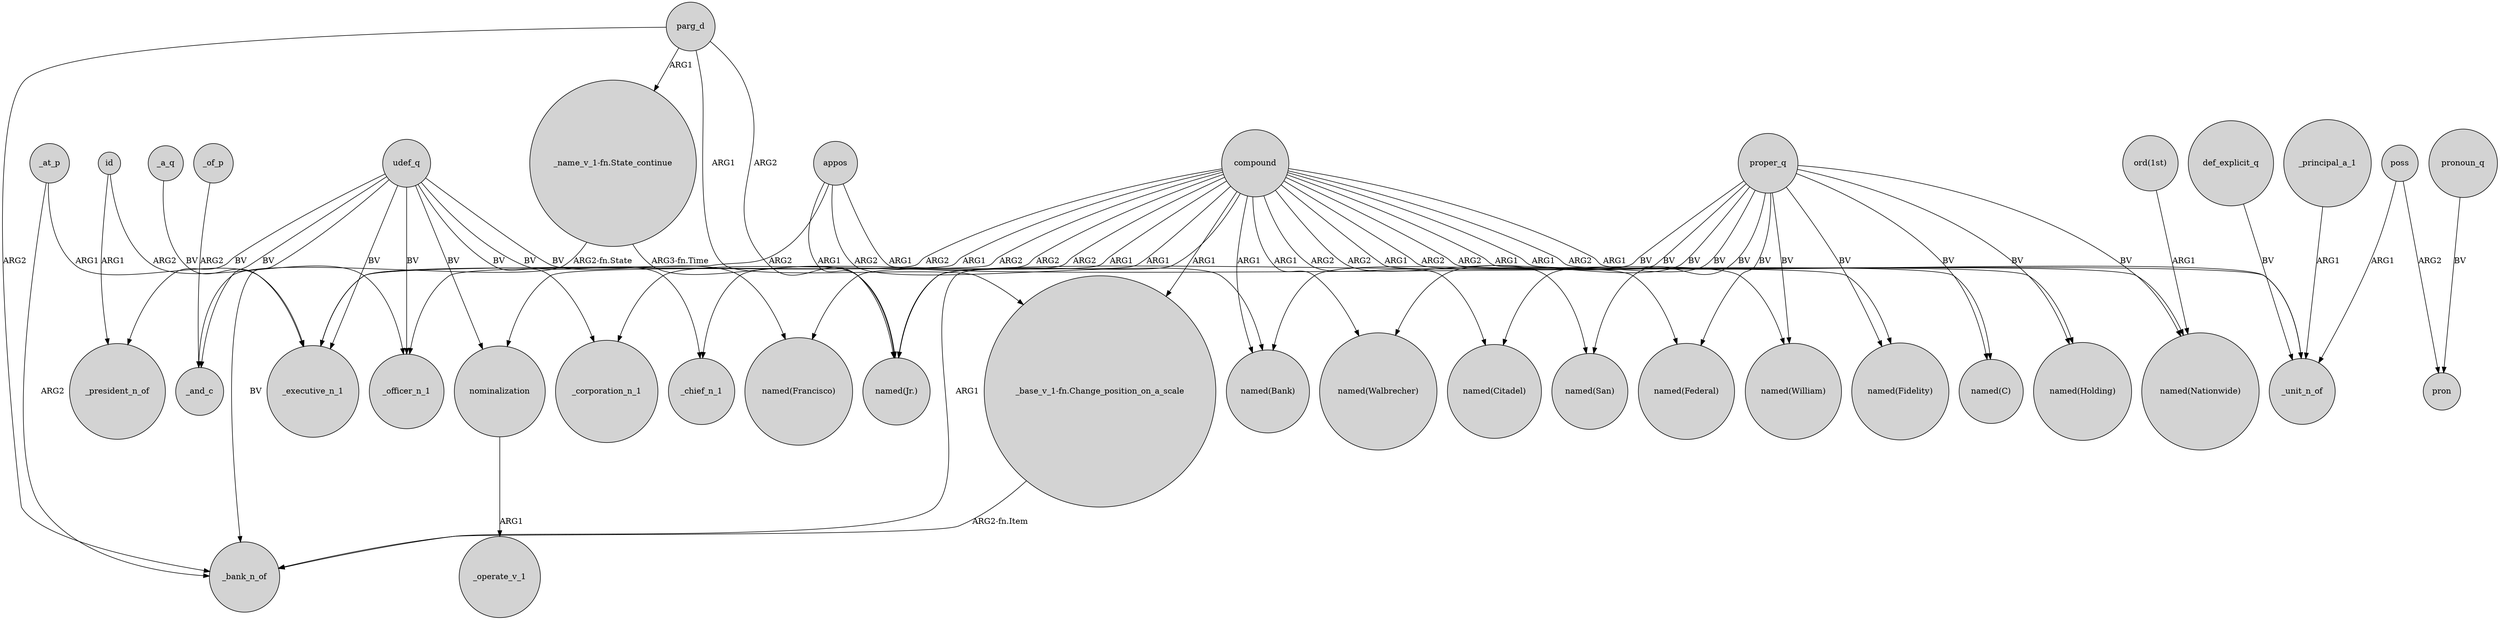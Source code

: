 digraph {
	node [shape=circle style=filled]
	appos -> _executive_n_1 [label=ARG2]
	compound -> "named(Nationwide)" [label=ARG2]
	appos -> _unit_n_of [label=ARG1]
	proper_q -> "named(C)" [label=BV]
	_of_p -> _and_c [label=ARG2]
	compound -> _chief_n_1 [label=ARG2]
	_at_p -> _bank_n_of [label=ARG2]
	appos -> "named(Jr.)" [label=ARG1]
	proper_q -> "named(William)" [label=BV]
	proper_q -> "named(Citadel)" [label=BV]
	parg_d -> _bank_n_of [label=ARG2]
	parg_d -> "_base_v_1-fn.Change_position_on_a_scale" [label=ARG1]
	compound -> _bank_n_of [label=ARG1]
	udef_q -> _chief_n_1 [label=BV]
	udef_q -> nominalization [label=BV]
	nominalization -> _operate_v_1 [label=ARG1]
	_at_p -> _executive_n_1 [label=ARG1]
	proper_q -> "named(Jr.)" [label=BV]
	udef_q -> _bank_n_of [label=BV]
	compound -> "named(Bank)" [label=ARG1]
	udef_q -> _and_c [label=BV]
	proper_q -> "named(Federal)" [label=BV]
	compound -> "named(Fidelity)" [label=ARG2]
	compound -> nominalization [label=ARG2]
	pronoun_q -> pron [label=BV]
	compound -> "named(C)" [label=ARG1]
	proper_q -> "named(Holding)" [label=BV]
	proper_q -> "named(Nationwide)" [label=BV]
	udef_q -> _executive_n_1 [label=BV]
	poss -> pron [label=ARG2]
	"_base_v_1-fn.Change_position_on_a_scale" -> _bank_n_of [label="ARG2-fn.Item"]
	id -> _president_n_of [label=ARG1]
	"_name_v_1-fn.State_continue" -> _and_c [label="ARG2-fn.State"]
	def_explicit_q -> _unit_n_of [label=BV]
	compound -> "named(Holding)" [label=ARG1]
	parg_d -> "named(Jr.)" [label=ARG2]
	udef_q -> "named(Francisco)" [label=BV]
	compound -> "named(Jr.)" [label=ARG1]
	compound -> "named(Federal)" [label=ARG1]
	compound -> "named(William)" [label=ARG2]
	parg_d -> "_name_v_1-fn.State_continue" [label=ARG1]
	proper_q -> "named(Walbrecher)" [label=BV]
	compound -> _officer_n_1 [label=ARG1]
	compound -> "_base_v_1-fn.Change_position_on_a_scale" [label=ARG1]
	udef_q -> _officer_n_1 [label=BV]
	compound -> "named(Citadel)" [label=ARG2]
	compound -> "named(Francisco)" [label=ARG1]
	appos -> "named(Bank)" [label=ARG2]
	compound -> "named(San)" [label=ARG2]
	compound -> _corporation_n_1 [label=ARG2]
	"_name_v_1-fn.State_continue" -> "named(Jr.)" [label="ARG3-fn.Time"]
	udef_q -> _corporation_n_1 [label=BV]
	compound -> "named(Walbrecher)" [label=ARG1]
	proper_q -> "named(Bank)" [label=BV]
	proper_q -> "named(San)" [label=BV]
	poss -> _unit_n_of [label=ARG1]
	compound -> _unit_n_of [label=ARG1]
	"ord(1st)" -> "named(Nationwide)" [label=ARG1]
	udef_q -> _president_n_of [label=BV]
	id -> _officer_n_1 [label=ARG2]
	proper_q -> "named(Fidelity)" [label=BV]
	compound -> _executive_n_1 [label=ARG2]
	_principal_a_1 -> _unit_n_of [label=ARG1]
	_a_q -> _executive_n_1 [label=BV]
}
